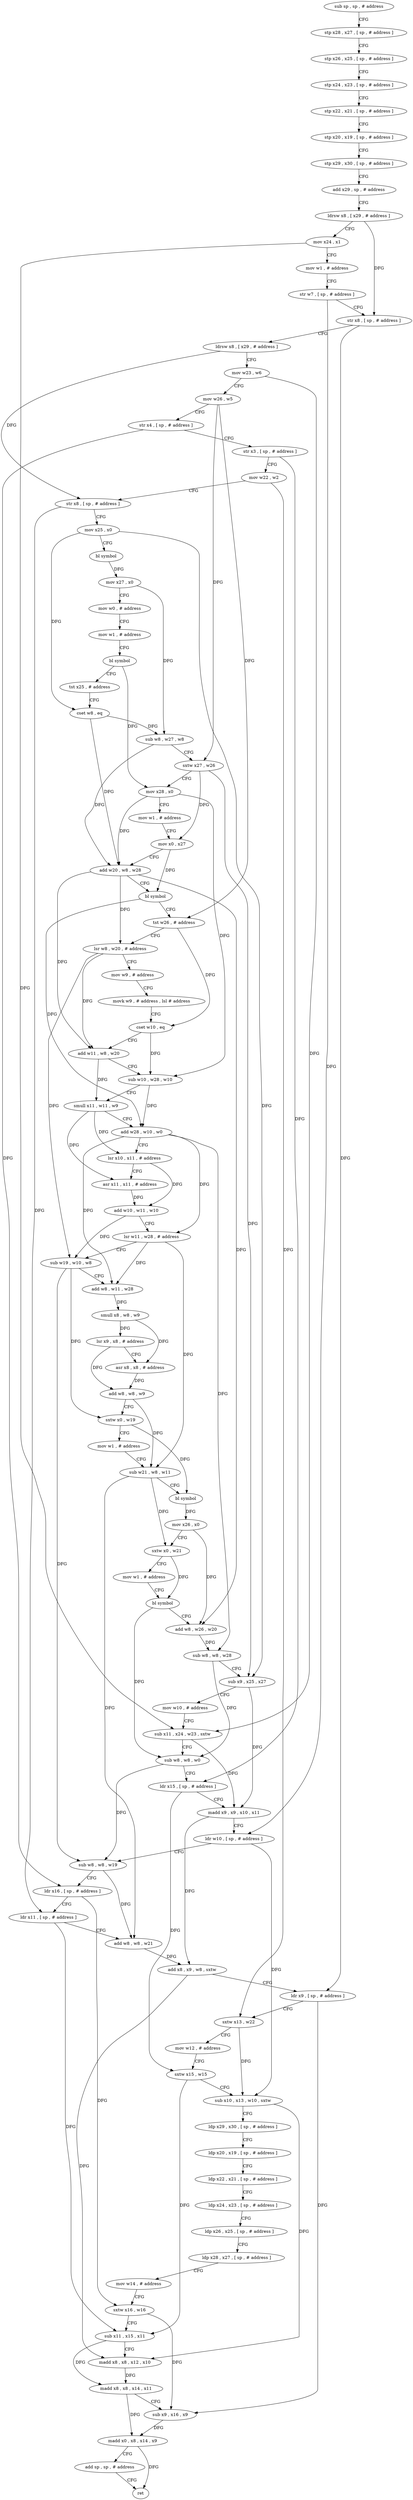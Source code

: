 digraph "func" {
"4283876" [label = "sub sp , sp , # address" ]
"4283880" [label = "stp x28 , x27 , [ sp , # address ]" ]
"4283884" [label = "stp x26 , x25 , [ sp , # address ]" ]
"4283888" [label = "stp x24 , x23 , [ sp , # address ]" ]
"4283892" [label = "stp x22 , x21 , [ sp , # address ]" ]
"4283896" [label = "stp x20 , x19 , [ sp , # address ]" ]
"4283900" [label = "stp x29 , x30 , [ sp , # address ]" ]
"4283904" [label = "add x29 , sp , # address" ]
"4283908" [label = "ldrsw x8 , [ x29 , # address ]" ]
"4283912" [label = "mov x24 , x1" ]
"4283916" [label = "mov w1 , # address" ]
"4283920" [label = "str w7 , [ sp , # address ]" ]
"4283924" [label = "str x8 , [ sp , # address ]" ]
"4283928" [label = "ldrsw x8 , [ x29 , # address ]" ]
"4283932" [label = "mov w23 , w6" ]
"4283936" [label = "mov w26 , w5" ]
"4283940" [label = "str x4 , [ sp , # address ]" ]
"4283944" [label = "str x3 , [ sp , # address ]" ]
"4283948" [label = "mov w22 , w2" ]
"4283952" [label = "str x8 , [ sp , # address ]" ]
"4283956" [label = "mov x25 , x0" ]
"4283960" [label = "bl symbol" ]
"4283964" [label = "mov x27 , x0" ]
"4283968" [label = "mov w0 , # address" ]
"4283972" [label = "mov w1 , # address" ]
"4283976" [label = "bl symbol" ]
"4283980" [label = "tst x25 , # address" ]
"4283984" [label = "cset w8 , eq" ]
"4283988" [label = "sub w8 , w27 , w8" ]
"4283992" [label = "sxtw x27 , w26" ]
"4283996" [label = "mov x28 , x0" ]
"4284000" [label = "mov w1 , # address" ]
"4284004" [label = "mov x0 , x27" ]
"4284008" [label = "add w20 , w8 , w28" ]
"4284012" [label = "bl symbol" ]
"4284016" [label = "tst w26 , # address" ]
"4284020" [label = "lsr w8 , w20 , # address" ]
"4284024" [label = "mov w9 , # address" ]
"4284028" [label = "movk w9 , # address , lsl # address" ]
"4284032" [label = "cset w10 , eq" ]
"4284036" [label = "add w11 , w8 , w20" ]
"4284040" [label = "sub w10 , w28 , w10" ]
"4284044" [label = "smull x11 , w11 , w9" ]
"4284048" [label = "add w28 , w10 , w0" ]
"4284052" [label = "lsr x10 , x11 , # address" ]
"4284056" [label = "asr x11 , x11 , # address" ]
"4284060" [label = "add w10 , w11 , w10" ]
"4284064" [label = "lsr w11 , w28 , # address" ]
"4284068" [label = "sub w19 , w10 , w8" ]
"4284072" [label = "add w8 , w11 , w28" ]
"4284076" [label = "smull x8 , w8 , w9" ]
"4284080" [label = "lsr x9 , x8 , # address" ]
"4284084" [label = "asr x8 , x8 , # address" ]
"4284088" [label = "add w8 , w8 , w9" ]
"4284092" [label = "sxtw x0 , w19" ]
"4284096" [label = "mov w1 , # address" ]
"4284100" [label = "sub w21 , w8 , w11" ]
"4284104" [label = "bl symbol" ]
"4284108" [label = "mov x26 , x0" ]
"4284112" [label = "sxtw x0 , w21" ]
"4284116" [label = "mov w1 , # address" ]
"4284120" [label = "bl symbol" ]
"4284124" [label = "add w8 , w26 , w20" ]
"4284128" [label = "sub w8 , w8 , w28" ]
"4284132" [label = "sub x9 , x25 , x27" ]
"4284136" [label = "mov w10 , # address" ]
"4284140" [label = "sub x11 , x24 , w23 , sxtw" ]
"4284144" [label = "sub w8 , w8 , w0" ]
"4284148" [label = "ldr x15 , [ sp , # address ]" ]
"4284152" [label = "madd x9 , x9 , x10 , x11" ]
"4284156" [label = "ldr w10 , [ sp , # address ]" ]
"4284160" [label = "sub w8 , w8 , w19" ]
"4284164" [label = "ldr x16 , [ sp , # address ]" ]
"4284168" [label = "ldr x11 , [ sp , # address ]" ]
"4284172" [label = "add w8 , w8 , w21" ]
"4284176" [label = "add x8 , x9 , w8 , sxtw" ]
"4284180" [label = "ldr x9 , [ sp , # address ]" ]
"4284184" [label = "sxtw x13 , w22" ]
"4284188" [label = "mov w12 , # address" ]
"4284192" [label = "sxtw x15 , w15" ]
"4284196" [label = "sub x10 , x13 , w10 , sxtw" ]
"4284200" [label = "ldp x29 , x30 , [ sp , # address ]" ]
"4284204" [label = "ldp x20 , x19 , [ sp , # address ]" ]
"4284208" [label = "ldp x22 , x21 , [ sp , # address ]" ]
"4284212" [label = "ldp x24 , x23 , [ sp , # address ]" ]
"4284216" [label = "ldp x26 , x25 , [ sp , # address ]" ]
"4284220" [label = "ldp x28 , x27 , [ sp , # address ]" ]
"4284224" [label = "mov w14 , # address" ]
"4284228" [label = "sxtw x16 , w16" ]
"4284232" [label = "sub x11 , x15 , x11" ]
"4284236" [label = "madd x8 , x8 , x12 , x10" ]
"4284240" [label = "madd x8 , x8 , x14 , x11" ]
"4284244" [label = "sub x9 , x16 , x9" ]
"4284248" [label = "madd x0 , x8 , x14 , x9" ]
"4284252" [label = "add sp , sp , # address" ]
"4284256" [label = "ret" ]
"4283876" -> "4283880" [ label = "CFG" ]
"4283880" -> "4283884" [ label = "CFG" ]
"4283884" -> "4283888" [ label = "CFG" ]
"4283888" -> "4283892" [ label = "CFG" ]
"4283892" -> "4283896" [ label = "CFG" ]
"4283896" -> "4283900" [ label = "CFG" ]
"4283900" -> "4283904" [ label = "CFG" ]
"4283904" -> "4283908" [ label = "CFG" ]
"4283908" -> "4283912" [ label = "CFG" ]
"4283908" -> "4283924" [ label = "DFG" ]
"4283912" -> "4283916" [ label = "CFG" ]
"4283912" -> "4284140" [ label = "DFG" ]
"4283916" -> "4283920" [ label = "CFG" ]
"4283920" -> "4283924" [ label = "CFG" ]
"4283920" -> "4284156" [ label = "DFG" ]
"4283924" -> "4283928" [ label = "CFG" ]
"4283924" -> "4284180" [ label = "DFG" ]
"4283928" -> "4283932" [ label = "CFG" ]
"4283928" -> "4283952" [ label = "DFG" ]
"4283932" -> "4283936" [ label = "CFG" ]
"4283932" -> "4284140" [ label = "DFG" ]
"4283936" -> "4283940" [ label = "CFG" ]
"4283936" -> "4283992" [ label = "DFG" ]
"4283936" -> "4284016" [ label = "DFG" ]
"4283940" -> "4283944" [ label = "CFG" ]
"4283940" -> "4284164" [ label = "DFG" ]
"4283944" -> "4283948" [ label = "CFG" ]
"4283944" -> "4284148" [ label = "DFG" ]
"4283948" -> "4283952" [ label = "CFG" ]
"4283948" -> "4284184" [ label = "DFG" ]
"4283952" -> "4283956" [ label = "CFG" ]
"4283952" -> "4284168" [ label = "DFG" ]
"4283956" -> "4283960" [ label = "CFG" ]
"4283956" -> "4283984" [ label = "DFG" ]
"4283956" -> "4284132" [ label = "DFG" ]
"4283960" -> "4283964" [ label = "DFG" ]
"4283964" -> "4283968" [ label = "CFG" ]
"4283964" -> "4283988" [ label = "DFG" ]
"4283968" -> "4283972" [ label = "CFG" ]
"4283972" -> "4283976" [ label = "CFG" ]
"4283976" -> "4283980" [ label = "CFG" ]
"4283976" -> "4283996" [ label = "DFG" ]
"4283980" -> "4283984" [ label = "CFG" ]
"4283984" -> "4283988" [ label = "DFG" ]
"4283984" -> "4284008" [ label = "DFG" ]
"4283988" -> "4283992" [ label = "CFG" ]
"4283988" -> "4284008" [ label = "DFG" ]
"4283992" -> "4283996" [ label = "CFG" ]
"4283992" -> "4284004" [ label = "DFG" ]
"4283992" -> "4284132" [ label = "DFG" ]
"4283996" -> "4284000" [ label = "CFG" ]
"4283996" -> "4284008" [ label = "DFG" ]
"4283996" -> "4284040" [ label = "DFG" ]
"4284000" -> "4284004" [ label = "CFG" ]
"4284004" -> "4284008" [ label = "CFG" ]
"4284004" -> "4284012" [ label = "DFG" ]
"4284008" -> "4284012" [ label = "CFG" ]
"4284008" -> "4284020" [ label = "DFG" ]
"4284008" -> "4284036" [ label = "DFG" ]
"4284008" -> "4284124" [ label = "DFG" ]
"4284012" -> "4284016" [ label = "CFG" ]
"4284012" -> "4284048" [ label = "DFG" ]
"4284016" -> "4284020" [ label = "CFG" ]
"4284016" -> "4284032" [ label = "DFG" ]
"4284020" -> "4284024" [ label = "CFG" ]
"4284020" -> "4284036" [ label = "DFG" ]
"4284020" -> "4284068" [ label = "DFG" ]
"4284024" -> "4284028" [ label = "CFG" ]
"4284028" -> "4284032" [ label = "CFG" ]
"4284032" -> "4284036" [ label = "CFG" ]
"4284032" -> "4284040" [ label = "DFG" ]
"4284036" -> "4284040" [ label = "CFG" ]
"4284036" -> "4284044" [ label = "DFG" ]
"4284040" -> "4284044" [ label = "CFG" ]
"4284040" -> "4284048" [ label = "DFG" ]
"4284044" -> "4284048" [ label = "CFG" ]
"4284044" -> "4284052" [ label = "DFG" ]
"4284044" -> "4284056" [ label = "DFG" ]
"4284048" -> "4284052" [ label = "CFG" ]
"4284048" -> "4284064" [ label = "DFG" ]
"4284048" -> "4284072" [ label = "DFG" ]
"4284048" -> "4284128" [ label = "DFG" ]
"4284052" -> "4284056" [ label = "CFG" ]
"4284052" -> "4284060" [ label = "DFG" ]
"4284056" -> "4284060" [ label = "DFG" ]
"4284060" -> "4284064" [ label = "CFG" ]
"4284060" -> "4284068" [ label = "DFG" ]
"4284064" -> "4284068" [ label = "CFG" ]
"4284064" -> "4284072" [ label = "DFG" ]
"4284064" -> "4284100" [ label = "DFG" ]
"4284068" -> "4284072" [ label = "CFG" ]
"4284068" -> "4284092" [ label = "DFG" ]
"4284068" -> "4284160" [ label = "DFG" ]
"4284072" -> "4284076" [ label = "DFG" ]
"4284076" -> "4284080" [ label = "DFG" ]
"4284076" -> "4284084" [ label = "DFG" ]
"4284080" -> "4284084" [ label = "CFG" ]
"4284080" -> "4284088" [ label = "DFG" ]
"4284084" -> "4284088" [ label = "DFG" ]
"4284088" -> "4284092" [ label = "CFG" ]
"4284088" -> "4284100" [ label = "DFG" ]
"4284092" -> "4284096" [ label = "CFG" ]
"4284092" -> "4284104" [ label = "DFG" ]
"4284096" -> "4284100" [ label = "CFG" ]
"4284100" -> "4284104" [ label = "CFG" ]
"4284100" -> "4284112" [ label = "DFG" ]
"4284100" -> "4284172" [ label = "DFG" ]
"4284104" -> "4284108" [ label = "DFG" ]
"4284108" -> "4284112" [ label = "CFG" ]
"4284108" -> "4284124" [ label = "DFG" ]
"4284112" -> "4284116" [ label = "CFG" ]
"4284112" -> "4284120" [ label = "DFG" ]
"4284116" -> "4284120" [ label = "CFG" ]
"4284120" -> "4284124" [ label = "CFG" ]
"4284120" -> "4284144" [ label = "DFG" ]
"4284124" -> "4284128" [ label = "DFG" ]
"4284128" -> "4284132" [ label = "CFG" ]
"4284128" -> "4284144" [ label = "DFG" ]
"4284132" -> "4284136" [ label = "CFG" ]
"4284132" -> "4284152" [ label = "DFG" ]
"4284136" -> "4284140" [ label = "CFG" ]
"4284140" -> "4284144" [ label = "CFG" ]
"4284140" -> "4284152" [ label = "DFG" ]
"4284144" -> "4284148" [ label = "CFG" ]
"4284144" -> "4284160" [ label = "DFG" ]
"4284148" -> "4284152" [ label = "CFG" ]
"4284148" -> "4284192" [ label = "DFG" ]
"4284152" -> "4284156" [ label = "CFG" ]
"4284152" -> "4284176" [ label = "DFG" ]
"4284156" -> "4284160" [ label = "CFG" ]
"4284156" -> "4284196" [ label = "DFG" ]
"4284160" -> "4284164" [ label = "CFG" ]
"4284160" -> "4284172" [ label = "DFG" ]
"4284164" -> "4284168" [ label = "CFG" ]
"4284164" -> "4284228" [ label = "DFG" ]
"4284168" -> "4284172" [ label = "CFG" ]
"4284168" -> "4284232" [ label = "DFG" ]
"4284172" -> "4284176" [ label = "DFG" ]
"4284176" -> "4284180" [ label = "CFG" ]
"4284176" -> "4284236" [ label = "DFG" ]
"4284180" -> "4284184" [ label = "CFG" ]
"4284180" -> "4284244" [ label = "DFG" ]
"4284184" -> "4284188" [ label = "CFG" ]
"4284184" -> "4284196" [ label = "DFG" ]
"4284188" -> "4284192" [ label = "CFG" ]
"4284192" -> "4284196" [ label = "CFG" ]
"4284192" -> "4284232" [ label = "DFG" ]
"4284196" -> "4284200" [ label = "CFG" ]
"4284196" -> "4284236" [ label = "DFG" ]
"4284200" -> "4284204" [ label = "CFG" ]
"4284204" -> "4284208" [ label = "CFG" ]
"4284208" -> "4284212" [ label = "CFG" ]
"4284212" -> "4284216" [ label = "CFG" ]
"4284216" -> "4284220" [ label = "CFG" ]
"4284220" -> "4284224" [ label = "CFG" ]
"4284224" -> "4284228" [ label = "CFG" ]
"4284228" -> "4284232" [ label = "CFG" ]
"4284228" -> "4284244" [ label = "DFG" ]
"4284232" -> "4284236" [ label = "CFG" ]
"4284232" -> "4284240" [ label = "DFG" ]
"4284236" -> "4284240" [ label = "DFG" ]
"4284240" -> "4284244" [ label = "CFG" ]
"4284240" -> "4284248" [ label = "DFG" ]
"4284244" -> "4284248" [ label = "DFG" ]
"4284248" -> "4284252" [ label = "CFG" ]
"4284248" -> "4284256" [ label = "DFG" ]
"4284252" -> "4284256" [ label = "CFG" ]
}
